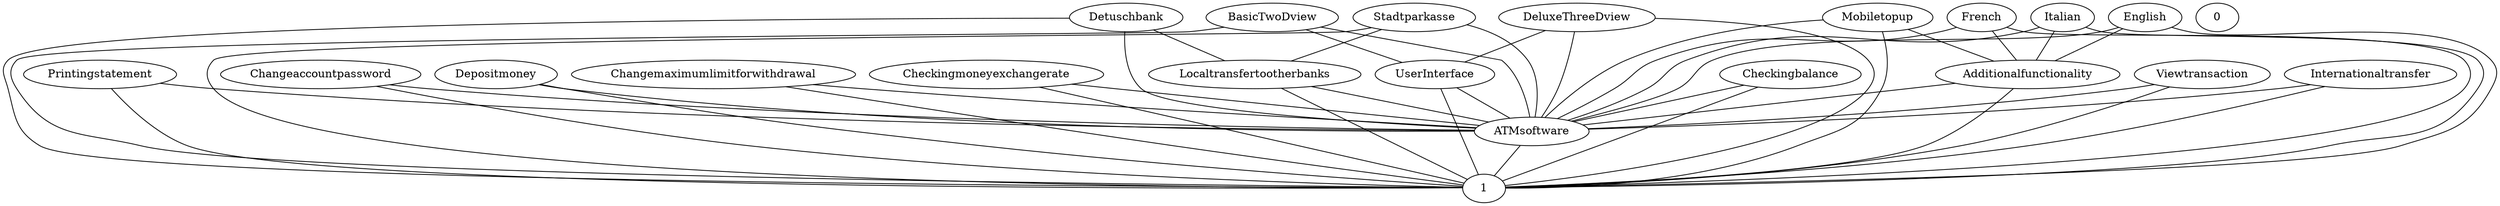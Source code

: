 graph G {
  Printingstatement;
  Changeaccountpassword;
  Depositmoney;
  Detuschbank;
  BasicTwoDview;
  0;
  Changemaximumlimitforwithdrawal;
  1;
  Checkingmoneyexchangerate;
  Mobiletopup;
  DeluxeThreeDview;
  Stadtparkasse;
  Additionalfunctionality;
  Italian;
  UserInterface;
  English;
  Localtransfertootherbanks;
  Checkingbalance;
  ATMsoftware;
  Viewtransaction;
  Internationaltransfer;
  French;
  Mobiletopup -- Additionalfunctionality;
  Additionalfunctionality -- ATMsoftware;
  UserInterface -- ATMsoftware;
  BasicTwoDview -- UserInterface;
  Stadtparkasse -- Localtransfertootherbanks;
  DeluxeThreeDview -- UserInterface;
  Detuschbank -- Localtransfertootherbanks;
  ATMsoftware -- 1;
  Printingstatement -- ATMsoftware;
  Changeaccountpassword -- ATMsoftware;
  Depositmoney -- ATMsoftware;
  BasicTwoDview -- ATMsoftware;
  Changemaximumlimitforwithdrawal -- ATMsoftware;
  Changemaximumlimitforwithdrawal -- 1;
  Checkingmoneyexchangerate -- ATMsoftware;
  Checkingmoneyexchangerate -- 1;
  Mobiletopup -- ATMsoftware;
  DeluxeThreeDview -- ATMsoftware;
  Additionalfunctionality -- 1;
  Italian -- ATMsoftware;
  Italian -- Additionalfunctionality;
  UserInterface -- 1;
  English -- ATMsoftware;
  English -- Additionalfunctionality;
  Localtransfertootherbanks -- ATMsoftware;
  Localtransfertootherbanks -- 1;
  Checkingbalance -- ATMsoftware;
  Checkingbalance -- 1;
  Viewtransaction -- ATMsoftware;
  Viewtransaction -- 1;
  Internationaltransfer -- ATMsoftware;
  Internationaltransfer -- 1;
  French -- ATMsoftware;
  French -- Additionalfunctionality;
  Printingstatement -- 1;
  Changeaccountpassword -- 1;
  Depositmoney -- 1;
  Detuschbank -- ATMsoftware;
  Detuschbank -- 1;
  BasicTwoDview -- 1;
  Mobiletopup -- 1;
  DeluxeThreeDview -- 1;
  Stadtparkasse -- ATMsoftware;
  Stadtparkasse -- 1;
  Italian -- 1;
  English -- 1;
  French -- 1;
}
